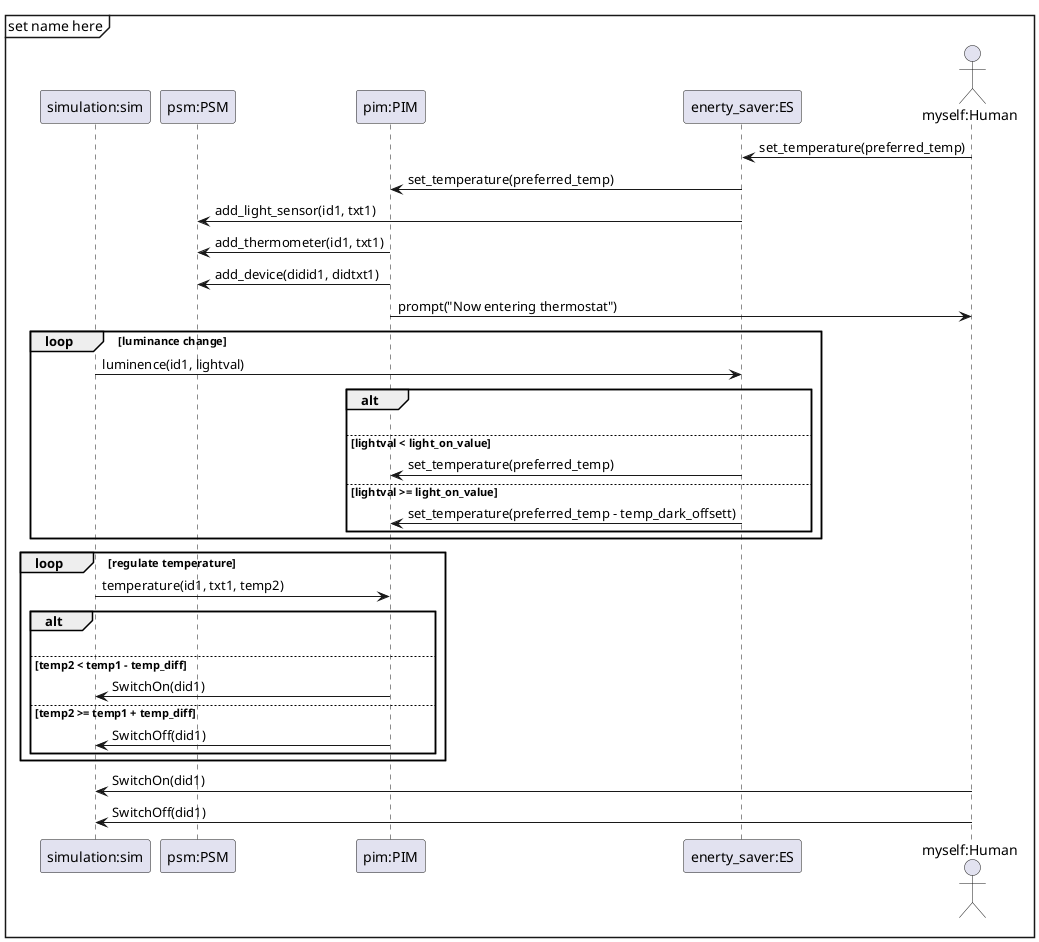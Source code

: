 @startuml sequense diagram
mainframe set name here

participant "simulation:sim" as sim
participant "psm:PSM" as psm
participant "pim:PIM" as pim
participant "enerty_saver:ES" as es
actor "myself:Human" as human

es <- human : set_temperature(preferred_temp)
pim <- es : set_temperature(preferred_temp)

psm <- es: add_light_sensor(id1, txt1)

psm <- pim: add_thermometer(id1, txt1)
psm <- pim: add_device(didid1, didtxt1)
pim -> human : prompt("Now entering thermostat")

loop luminance change
    sim -> es: luminence(id1, lightval)

    alt 
        |||
        else lightval < light_on_value
            pim <- es: set_temperature(preferred_temp)
        else lightval >= light_on_value
            pim <- es: set_temperature(preferred_temp - temp_dark_offsett)
    end
end

loop regulate temperature
    sim -> pim: temperature(id1, txt1, temp2)

    alt 
        |||
        else temp2 < temp1 - temp_diff
            pim -> sim: SwitchOn(did1)
        else temp2 >= temp1 + temp_diff
            pim -> sim: SwitchOff(did1)
    end

end

sim <- human: SwitchOn(did1)
sim <- human: SwitchOff(did1)

@enduml

